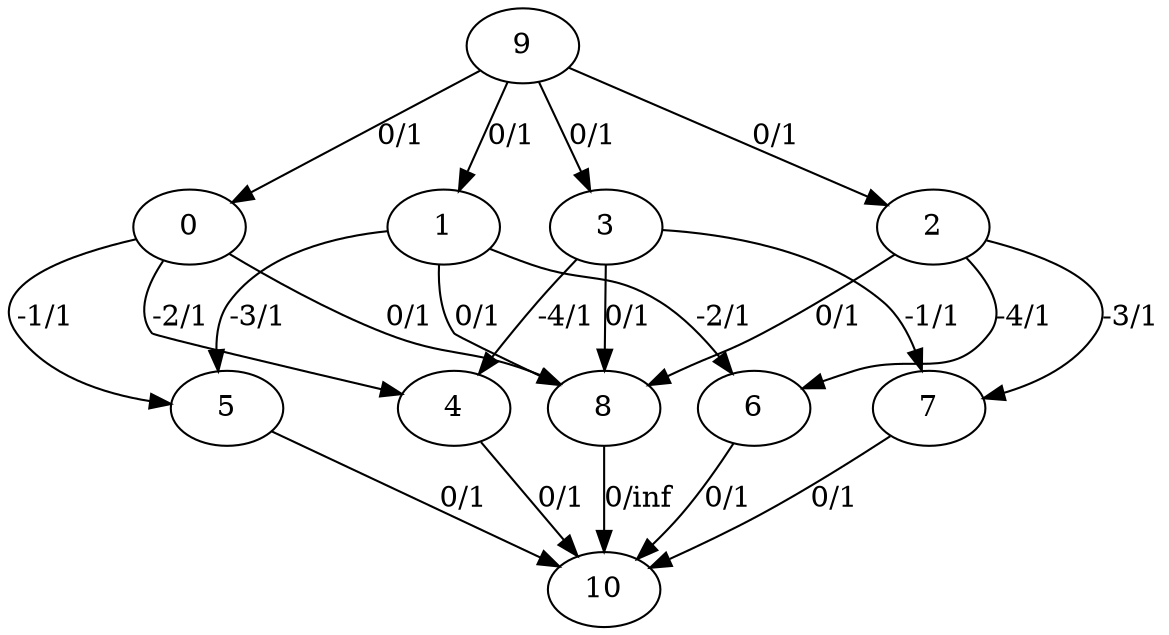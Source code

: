 digraph graph_name {
    0 -> 4 [ label = "-2/1"];
    0 -> 5 [ label = "-1/1"];
    0 -> 8 [ label = "0/1"];
    1 -> 5 [ label = "-3/1"];
    1 -> 6 [ label = "-2/1"];
    1 -> 8 [ label = "0/1"];
    2 -> 6 [ label = "-4/1"];
    2 -> 7 [ label = "-3/1"];
    2 -> 8 [ label = "0/1"];
    3 -> 7 [ label = "-1/1"];
    3 -> 4 [ label = "-4/1"];
    3 -> 8 [ label = "0/1"];
    4 -> 10 [ label = "0/1"];
    5 -> 10 [ label = "0/1"];
    6 -> 10 [ label = "0/1"];
    7 -> 10 [ label = "0/1"];
    8 -> 10 [ label = "0/inf"];
    9 -> 0 [ label = "0/1"];
    9 -> 1 [ label = "0/1"];
    9 -> 2 [ label = "0/1"];
    9 -> 3 [ label = "0/1"];
}
